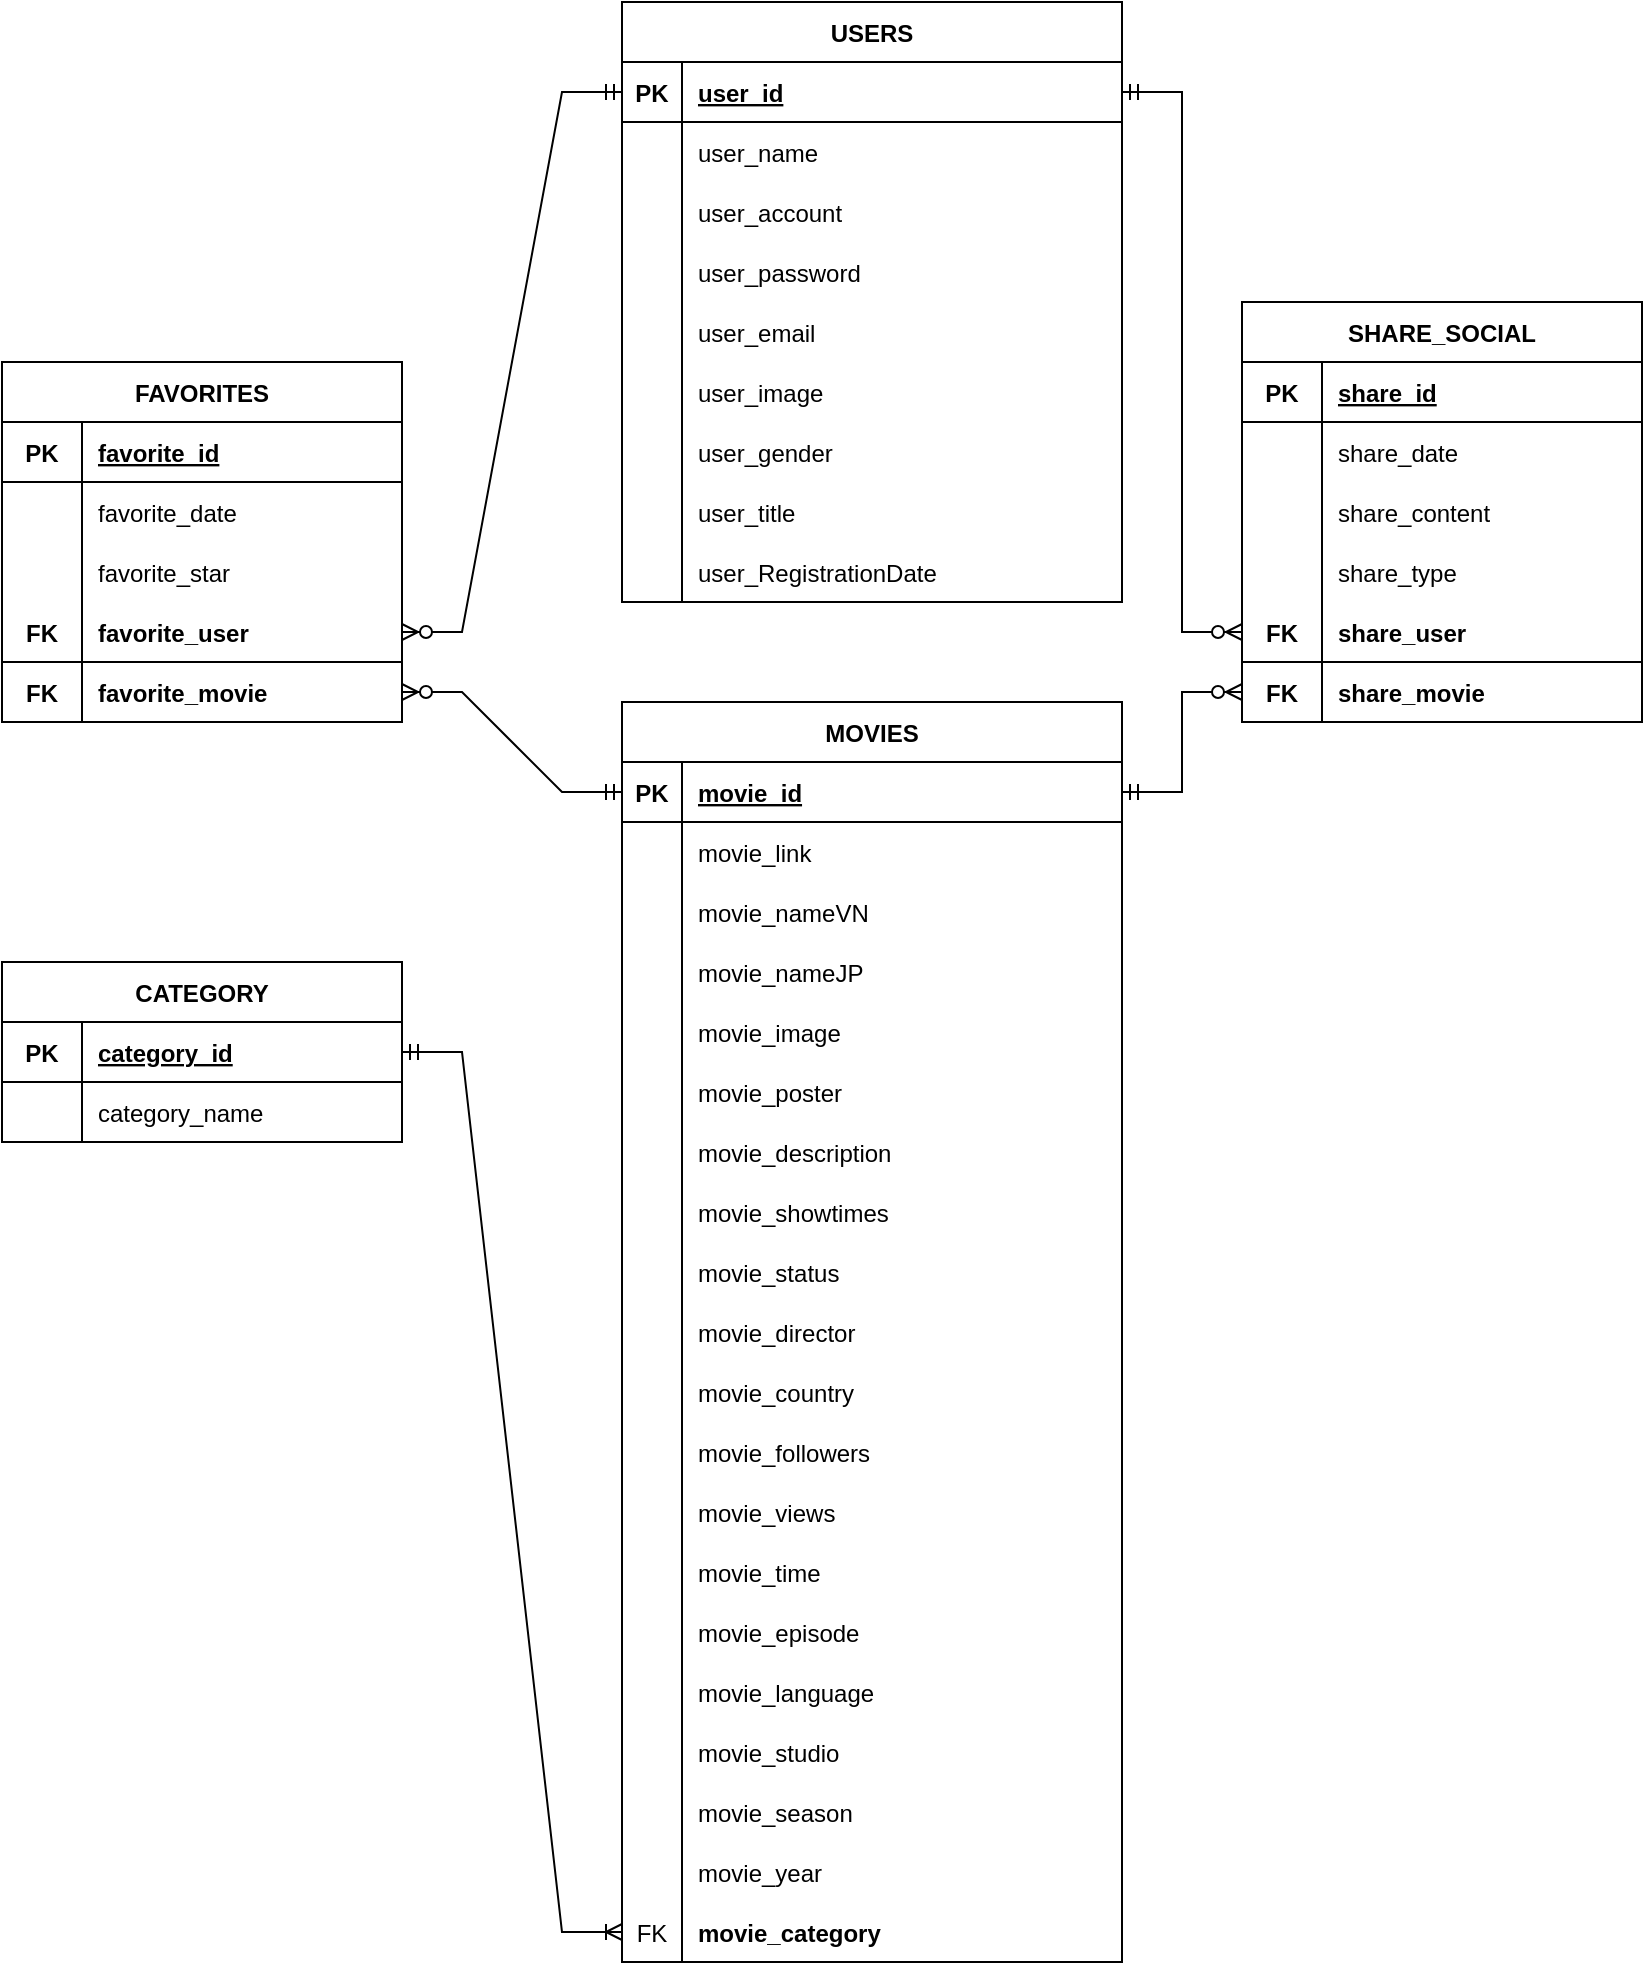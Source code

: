 <mxfile version="20.8.16" type="device"><diagram id="R2lEEEUBdFMjLlhIrx00" name="Page-1"><mxGraphModel dx="1120" dy="532" grid="1" gridSize="10" guides="1" tooltips="1" connect="1" arrows="1" fold="1" page="1" pageScale="1" pageWidth="850" pageHeight="1100" math="0" shadow="0" extFonts="Permanent Marker^https://fonts.googleapis.com/css?family=Permanent+Marker"><root><mxCell id="0"/><mxCell id="1" parent="0"/><mxCell id="C-vyLk0tnHw3VtMMgP7b-2" value="FAVORITES" style="shape=table;startSize=30;container=1;collapsible=1;childLayout=tableLayout;fixedRows=1;rowLines=0;fontStyle=1;align=center;resizeLast=1;" parent="1" vertex="1"><mxGeometry x="40" y="320" width="200" height="180" as="geometry"/></mxCell><mxCell id="C-vyLk0tnHw3VtMMgP7b-3" value="" style="shape=partialRectangle;collapsible=0;dropTarget=0;pointerEvents=0;fillColor=none;points=[[0,0.5],[1,0.5]];portConstraint=eastwest;top=0;left=0;right=0;bottom=1;" parent="C-vyLk0tnHw3VtMMgP7b-2" vertex="1"><mxGeometry y="30" width="200" height="30" as="geometry"/></mxCell><mxCell id="C-vyLk0tnHw3VtMMgP7b-4" value="PK" style="shape=partialRectangle;overflow=hidden;connectable=0;fillColor=none;top=0;left=0;bottom=0;right=0;fontStyle=1;" parent="C-vyLk0tnHw3VtMMgP7b-3" vertex="1"><mxGeometry width="40" height="30" as="geometry"><mxRectangle width="40" height="30" as="alternateBounds"/></mxGeometry></mxCell><mxCell id="C-vyLk0tnHw3VtMMgP7b-5" value="favorite_id" style="shape=partialRectangle;overflow=hidden;connectable=0;fillColor=none;top=0;left=0;bottom=0;right=0;align=left;spacingLeft=6;fontStyle=5;" parent="C-vyLk0tnHw3VtMMgP7b-3" vertex="1"><mxGeometry x="40" width="160" height="30" as="geometry"><mxRectangle width="160" height="30" as="alternateBounds"/></mxGeometry></mxCell><mxCell id="C-vyLk0tnHw3VtMMgP7b-6" value="" style="shape=partialRectangle;collapsible=0;dropTarget=0;pointerEvents=0;fillColor=none;points=[[0,0.5],[1,0.5]];portConstraint=eastwest;top=0;left=0;right=0;bottom=0;" parent="C-vyLk0tnHw3VtMMgP7b-2" vertex="1"><mxGeometry y="60" width="200" height="30" as="geometry"/></mxCell><mxCell id="C-vyLk0tnHw3VtMMgP7b-7" value="" style="shape=partialRectangle;overflow=hidden;connectable=0;fillColor=none;top=0;left=0;bottom=0;right=0;" parent="C-vyLk0tnHw3VtMMgP7b-6" vertex="1"><mxGeometry width="40" height="30" as="geometry"><mxRectangle width="40" height="30" as="alternateBounds"/></mxGeometry></mxCell><mxCell id="C-vyLk0tnHw3VtMMgP7b-8" value="favorite_date" style="shape=partialRectangle;overflow=hidden;connectable=0;fillColor=none;top=0;left=0;bottom=0;right=0;align=left;spacingLeft=6;" parent="C-vyLk0tnHw3VtMMgP7b-6" vertex="1"><mxGeometry x="40" width="160" height="30" as="geometry"><mxRectangle width="160" height="30" as="alternateBounds"/></mxGeometry></mxCell><mxCell id="HV10svN-fTUaHrHQY8PF-181" value="" style="shape=partialRectangle;collapsible=0;dropTarget=0;pointerEvents=0;fillColor=none;points=[[0,0.5],[1,0.5]];portConstraint=eastwest;top=0;left=0;right=0;bottom=0;" parent="C-vyLk0tnHw3VtMMgP7b-2" vertex="1"><mxGeometry y="90" width="200" height="30" as="geometry"/></mxCell><mxCell id="HV10svN-fTUaHrHQY8PF-182" value="" style="shape=partialRectangle;overflow=hidden;connectable=0;fillColor=none;top=0;left=0;bottom=0;right=0;" parent="HV10svN-fTUaHrHQY8PF-181" vertex="1"><mxGeometry width="40" height="30" as="geometry"><mxRectangle width="40" height="30" as="alternateBounds"/></mxGeometry></mxCell><mxCell id="HV10svN-fTUaHrHQY8PF-183" value="favorite_star" style="shape=partialRectangle;overflow=hidden;connectable=0;fillColor=none;top=0;left=0;bottom=0;right=0;align=left;spacingLeft=6;" parent="HV10svN-fTUaHrHQY8PF-181" vertex="1"><mxGeometry x="40" width="160" height="30" as="geometry"><mxRectangle width="160" height="30" as="alternateBounds"/></mxGeometry></mxCell><mxCell id="HV10svN-fTUaHrHQY8PF-190" value="" style="shape=partialRectangle;collapsible=0;dropTarget=0;pointerEvents=0;fillColor=none;points=[[0,0.5],[1,0.5]];portConstraint=eastwest;top=0;left=0;right=0;bottom=1;" parent="C-vyLk0tnHw3VtMMgP7b-2" vertex="1"><mxGeometry y="120" width="200" height="30" as="geometry"/></mxCell><mxCell id="HV10svN-fTUaHrHQY8PF-191" value="FK" style="shape=partialRectangle;overflow=hidden;connectable=0;fillColor=none;top=0;left=0;bottom=0;right=0;fontStyle=1;" parent="HV10svN-fTUaHrHQY8PF-190" vertex="1"><mxGeometry width="40" height="30" as="geometry"><mxRectangle width="40" height="30" as="alternateBounds"/></mxGeometry></mxCell><mxCell id="HV10svN-fTUaHrHQY8PF-192" value="favorite_user" style="shape=partialRectangle;overflow=hidden;connectable=0;fillColor=none;top=0;left=0;bottom=0;right=0;align=left;spacingLeft=6;fontStyle=1;" parent="HV10svN-fTUaHrHQY8PF-190" vertex="1"><mxGeometry x="40" width="160" height="30" as="geometry"><mxRectangle width="160" height="30" as="alternateBounds"/></mxGeometry></mxCell><mxCell id="HV10svN-fTUaHrHQY8PF-60" value="" style="shape=partialRectangle;collapsible=0;dropTarget=0;pointerEvents=0;fillColor=none;points=[[0,0.5],[1,0.5]];portConstraint=eastwest;top=0;left=0;right=0;bottom=1;" parent="C-vyLk0tnHw3VtMMgP7b-2" vertex="1"><mxGeometry y="150" width="200" height="30" as="geometry"/></mxCell><mxCell id="HV10svN-fTUaHrHQY8PF-61" value="FK" style="shape=partialRectangle;overflow=hidden;connectable=0;fillColor=none;top=0;left=0;bottom=0;right=0;fontStyle=1;" parent="HV10svN-fTUaHrHQY8PF-60" vertex="1"><mxGeometry width="40" height="30" as="geometry"><mxRectangle width="40" height="30" as="alternateBounds"/></mxGeometry></mxCell><mxCell id="HV10svN-fTUaHrHQY8PF-62" value="favorite_movie" style="shape=partialRectangle;overflow=hidden;connectable=0;fillColor=none;top=0;left=0;bottom=0;right=0;align=left;spacingLeft=6;fontStyle=1;" parent="HV10svN-fTUaHrHQY8PF-60" vertex="1"><mxGeometry x="40" width="160" height="30" as="geometry"><mxRectangle width="160" height="30" as="alternateBounds"/></mxGeometry></mxCell><mxCell id="C-vyLk0tnHw3VtMMgP7b-13" value="MOVIES" style="shape=table;startSize=30;container=1;collapsible=1;childLayout=tableLayout;fixedRows=1;rowLines=0;fontStyle=1;align=center;resizeLast=1;" parent="1" vertex="1"><mxGeometry x="350" y="490" width="250" height="630" as="geometry"/></mxCell><mxCell id="C-vyLk0tnHw3VtMMgP7b-14" value="" style="shape=partialRectangle;collapsible=0;dropTarget=0;pointerEvents=0;fillColor=none;points=[[0,0.5],[1,0.5]];portConstraint=eastwest;top=0;left=0;right=0;bottom=1;" parent="C-vyLk0tnHw3VtMMgP7b-13" vertex="1"><mxGeometry y="30" width="250" height="30" as="geometry"/></mxCell><mxCell id="C-vyLk0tnHw3VtMMgP7b-15" value="PK" style="shape=partialRectangle;overflow=hidden;connectable=0;fillColor=none;top=0;left=0;bottom=0;right=0;fontStyle=1;" parent="C-vyLk0tnHw3VtMMgP7b-14" vertex="1"><mxGeometry width="30" height="30" as="geometry"><mxRectangle width="30" height="30" as="alternateBounds"/></mxGeometry></mxCell><mxCell id="C-vyLk0tnHw3VtMMgP7b-16" value="movie_id" style="shape=partialRectangle;overflow=hidden;connectable=0;fillColor=none;top=0;left=0;bottom=0;right=0;align=left;spacingLeft=6;fontStyle=5;" parent="C-vyLk0tnHw3VtMMgP7b-14" vertex="1"><mxGeometry x="30" width="220" height="30" as="geometry"><mxRectangle width="220" height="30" as="alternateBounds"/></mxGeometry></mxCell><mxCell id="C-vyLk0tnHw3VtMMgP7b-17" value="" style="shape=partialRectangle;collapsible=0;dropTarget=0;pointerEvents=0;fillColor=none;points=[[0,0.5],[1,0.5]];portConstraint=eastwest;top=0;left=0;right=0;bottom=0;" parent="C-vyLk0tnHw3VtMMgP7b-13" vertex="1"><mxGeometry y="60" width="250" height="30" as="geometry"/></mxCell><mxCell id="C-vyLk0tnHw3VtMMgP7b-18" value="" style="shape=partialRectangle;overflow=hidden;connectable=0;fillColor=none;top=0;left=0;bottom=0;right=0;" parent="C-vyLk0tnHw3VtMMgP7b-17" vertex="1"><mxGeometry width="30" height="30" as="geometry"><mxRectangle width="30" height="30" as="alternateBounds"/></mxGeometry></mxCell><mxCell id="C-vyLk0tnHw3VtMMgP7b-19" value="movie_link" style="shape=partialRectangle;overflow=hidden;connectable=0;fillColor=none;top=0;left=0;bottom=0;right=0;align=left;spacingLeft=6;" parent="C-vyLk0tnHw3VtMMgP7b-17" vertex="1"><mxGeometry x="30" width="220" height="30" as="geometry"><mxRectangle width="220" height="30" as="alternateBounds"/></mxGeometry></mxCell><mxCell id="HV10svN-fTUaHrHQY8PF-210" value="" style="shape=partialRectangle;collapsible=0;dropTarget=0;pointerEvents=0;fillColor=none;points=[[0,0.5],[1,0.5]];portConstraint=eastwest;top=0;left=0;right=0;bottom=0;" parent="C-vyLk0tnHw3VtMMgP7b-13" vertex="1"><mxGeometry y="90" width="250" height="30" as="geometry"/></mxCell><mxCell id="HV10svN-fTUaHrHQY8PF-211" value="" style="shape=partialRectangle;overflow=hidden;connectable=0;fillColor=none;top=0;left=0;bottom=0;right=0;" parent="HV10svN-fTUaHrHQY8PF-210" vertex="1"><mxGeometry width="30" height="30" as="geometry"><mxRectangle width="30" height="30" as="alternateBounds"/></mxGeometry></mxCell><mxCell id="HV10svN-fTUaHrHQY8PF-212" value="movie_nameVN" style="shape=partialRectangle;overflow=hidden;connectable=0;fillColor=none;top=0;left=0;bottom=0;right=0;align=left;spacingLeft=6;" parent="HV10svN-fTUaHrHQY8PF-210" vertex="1"><mxGeometry x="30" width="220" height="30" as="geometry"><mxRectangle width="220" height="30" as="alternateBounds"/></mxGeometry></mxCell><mxCell id="HV10svN-fTUaHrHQY8PF-63" value="" style="shape=partialRectangle;collapsible=0;dropTarget=0;pointerEvents=0;fillColor=none;points=[[0,0.5],[1,0.5]];portConstraint=eastwest;top=0;left=0;right=0;bottom=0;" parent="C-vyLk0tnHw3VtMMgP7b-13" vertex="1"><mxGeometry y="120" width="250" height="30" as="geometry"/></mxCell><mxCell id="HV10svN-fTUaHrHQY8PF-64" value="" style="shape=partialRectangle;overflow=hidden;connectable=0;fillColor=none;top=0;left=0;bottom=0;right=0;" parent="HV10svN-fTUaHrHQY8PF-63" vertex="1"><mxGeometry width="30" height="30" as="geometry"><mxRectangle width="30" height="30" as="alternateBounds"/></mxGeometry></mxCell><mxCell id="HV10svN-fTUaHrHQY8PF-65" value="movie_nameJP" style="shape=partialRectangle;overflow=hidden;connectable=0;fillColor=none;top=0;left=0;bottom=0;right=0;align=left;spacingLeft=6;" parent="HV10svN-fTUaHrHQY8PF-63" vertex="1"><mxGeometry x="30" width="220" height="30" as="geometry"><mxRectangle width="220" height="30" as="alternateBounds"/></mxGeometry></mxCell><mxCell id="HV10svN-fTUaHrHQY8PF-66" value="" style="shape=partialRectangle;collapsible=0;dropTarget=0;pointerEvents=0;fillColor=none;points=[[0,0.5],[1,0.5]];portConstraint=eastwest;top=0;left=0;right=0;bottom=0;" parent="C-vyLk0tnHw3VtMMgP7b-13" vertex="1"><mxGeometry y="150" width="250" height="30" as="geometry"/></mxCell><mxCell id="HV10svN-fTUaHrHQY8PF-67" value="" style="shape=partialRectangle;overflow=hidden;connectable=0;fillColor=none;top=0;left=0;bottom=0;right=0;" parent="HV10svN-fTUaHrHQY8PF-66" vertex="1"><mxGeometry width="30" height="30" as="geometry"><mxRectangle width="30" height="30" as="alternateBounds"/></mxGeometry></mxCell><mxCell id="HV10svN-fTUaHrHQY8PF-68" value="movie_image" style="shape=partialRectangle;overflow=hidden;connectable=0;fillColor=none;top=0;left=0;bottom=0;right=0;align=left;spacingLeft=6;" parent="HV10svN-fTUaHrHQY8PF-66" vertex="1"><mxGeometry x="30" width="220" height="30" as="geometry"><mxRectangle width="220" height="30" as="alternateBounds"/></mxGeometry></mxCell><mxCell id="HV10svN-fTUaHrHQY8PF-69" value="" style="shape=partialRectangle;collapsible=0;dropTarget=0;pointerEvents=0;fillColor=none;points=[[0,0.5],[1,0.5]];portConstraint=eastwest;top=0;left=0;right=0;bottom=0;" parent="C-vyLk0tnHw3VtMMgP7b-13" vertex="1"><mxGeometry y="180" width="250" height="30" as="geometry"/></mxCell><mxCell id="HV10svN-fTUaHrHQY8PF-70" value="" style="shape=partialRectangle;overflow=hidden;connectable=0;fillColor=none;top=0;left=0;bottom=0;right=0;" parent="HV10svN-fTUaHrHQY8PF-69" vertex="1"><mxGeometry width="30" height="30" as="geometry"><mxRectangle width="30" height="30" as="alternateBounds"/></mxGeometry></mxCell><mxCell id="HV10svN-fTUaHrHQY8PF-71" value="movie_poster" style="shape=partialRectangle;overflow=hidden;connectable=0;fillColor=none;top=0;left=0;bottom=0;right=0;align=left;spacingLeft=6;" parent="HV10svN-fTUaHrHQY8PF-69" vertex="1"><mxGeometry x="30" width="220" height="30" as="geometry"><mxRectangle width="220" height="30" as="alternateBounds"/></mxGeometry></mxCell><mxCell id="HV10svN-fTUaHrHQY8PF-72" value="" style="shape=partialRectangle;collapsible=0;dropTarget=0;pointerEvents=0;fillColor=none;points=[[0,0.5],[1,0.5]];portConstraint=eastwest;top=0;left=0;right=0;bottom=0;" parent="C-vyLk0tnHw3VtMMgP7b-13" vertex="1"><mxGeometry y="210" width="250" height="30" as="geometry"/></mxCell><mxCell id="HV10svN-fTUaHrHQY8PF-73" value="" style="shape=partialRectangle;overflow=hidden;connectable=0;fillColor=none;top=0;left=0;bottom=0;right=0;" parent="HV10svN-fTUaHrHQY8PF-72" vertex="1"><mxGeometry width="30" height="30" as="geometry"><mxRectangle width="30" height="30" as="alternateBounds"/></mxGeometry></mxCell><mxCell id="HV10svN-fTUaHrHQY8PF-74" value="movie_description" style="shape=partialRectangle;overflow=hidden;connectable=0;fillColor=none;top=0;left=0;bottom=0;right=0;align=left;spacingLeft=6;" parent="HV10svN-fTUaHrHQY8PF-72" vertex="1"><mxGeometry x="30" width="220" height="30" as="geometry"><mxRectangle width="220" height="30" as="alternateBounds"/></mxGeometry></mxCell><mxCell id="HV10svN-fTUaHrHQY8PF-75" value="" style="shape=partialRectangle;collapsible=0;dropTarget=0;pointerEvents=0;fillColor=none;points=[[0,0.5],[1,0.5]];portConstraint=eastwest;top=0;left=0;right=0;bottom=0;" parent="C-vyLk0tnHw3VtMMgP7b-13" vertex="1"><mxGeometry y="240" width="250" height="30" as="geometry"/></mxCell><mxCell id="HV10svN-fTUaHrHQY8PF-76" value="" style="shape=partialRectangle;overflow=hidden;connectable=0;fillColor=none;top=0;left=0;bottom=0;right=0;" parent="HV10svN-fTUaHrHQY8PF-75" vertex="1"><mxGeometry width="30" height="30" as="geometry"><mxRectangle width="30" height="30" as="alternateBounds"/></mxGeometry></mxCell><mxCell id="HV10svN-fTUaHrHQY8PF-77" value="movie_showtimes" style="shape=partialRectangle;overflow=hidden;connectable=0;fillColor=none;top=0;left=0;bottom=0;right=0;align=left;spacingLeft=6;" parent="HV10svN-fTUaHrHQY8PF-75" vertex="1"><mxGeometry x="30" width="220" height="30" as="geometry"><mxRectangle width="220" height="30" as="alternateBounds"/></mxGeometry></mxCell><mxCell id="HV10svN-fTUaHrHQY8PF-78" value="" style="shape=partialRectangle;collapsible=0;dropTarget=0;pointerEvents=0;fillColor=none;points=[[0,0.5],[1,0.5]];portConstraint=eastwest;top=0;left=0;right=0;bottom=0;" parent="C-vyLk0tnHw3VtMMgP7b-13" vertex="1"><mxGeometry y="270" width="250" height="30" as="geometry"/></mxCell><mxCell id="HV10svN-fTUaHrHQY8PF-79" value="" style="shape=partialRectangle;overflow=hidden;connectable=0;fillColor=none;top=0;left=0;bottom=0;right=0;" parent="HV10svN-fTUaHrHQY8PF-78" vertex="1"><mxGeometry width="30" height="30" as="geometry"><mxRectangle width="30" height="30" as="alternateBounds"/></mxGeometry></mxCell><mxCell id="HV10svN-fTUaHrHQY8PF-80" value="movie_status" style="shape=partialRectangle;overflow=hidden;connectable=0;fillColor=none;top=0;left=0;bottom=0;right=0;align=left;spacingLeft=6;" parent="HV10svN-fTUaHrHQY8PF-78" vertex="1"><mxGeometry x="30" width="220" height="30" as="geometry"><mxRectangle width="220" height="30" as="alternateBounds"/></mxGeometry></mxCell><mxCell id="HV10svN-fTUaHrHQY8PF-93" value="" style="shape=partialRectangle;collapsible=0;dropTarget=0;pointerEvents=0;fillColor=none;points=[[0,0.5],[1,0.5]];portConstraint=eastwest;top=0;left=0;right=0;bottom=0;" parent="C-vyLk0tnHw3VtMMgP7b-13" vertex="1"><mxGeometry y="300" width="250" height="30" as="geometry"/></mxCell><mxCell id="HV10svN-fTUaHrHQY8PF-94" value="" style="shape=partialRectangle;overflow=hidden;connectable=0;fillColor=none;top=0;left=0;bottom=0;right=0;" parent="HV10svN-fTUaHrHQY8PF-93" vertex="1"><mxGeometry width="30" height="30" as="geometry"><mxRectangle width="30" height="30" as="alternateBounds"/></mxGeometry></mxCell><mxCell id="HV10svN-fTUaHrHQY8PF-95" value="movie_director" style="shape=partialRectangle;overflow=hidden;connectable=0;fillColor=none;top=0;left=0;bottom=0;right=0;align=left;spacingLeft=6;" parent="HV10svN-fTUaHrHQY8PF-93" vertex="1"><mxGeometry x="30" width="220" height="30" as="geometry"><mxRectangle width="220" height="30" as="alternateBounds"/></mxGeometry></mxCell><mxCell id="HV10svN-fTUaHrHQY8PF-96" value="" style="shape=partialRectangle;collapsible=0;dropTarget=0;pointerEvents=0;fillColor=none;points=[[0,0.5],[1,0.5]];portConstraint=eastwest;top=0;left=0;right=0;bottom=0;" parent="C-vyLk0tnHw3VtMMgP7b-13" vertex="1"><mxGeometry y="330" width="250" height="30" as="geometry"/></mxCell><mxCell id="HV10svN-fTUaHrHQY8PF-97" value="" style="shape=partialRectangle;overflow=hidden;connectable=0;fillColor=none;top=0;left=0;bottom=0;right=0;" parent="HV10svN-fTUaHrHQY8PF-96" vertex="1"><mxGeometry width="30" height="30" as="geometry"><mxRectangle width="30" height="30" as="alternateBounds"/></mxGeometry></mxCell><mxCell id="HV10svN-fTUaHrHQY8PF-98" value="movie_country" style="shape=partialRectangle;overflow=hidden;connectable=0;fillColor=none;top=0;left=0;bottom=0;right=0;align=left;spacingLeft=6;" parent="HV10svN-fTUaHrHQY8PF-96" vertex="1"><mxGeometry x="30" width="220" height="30" as="geometry"><mxRectangle width="220" height="30" as="alternateBounds"/></mxGeometry></mxCell><mxCell id="HV10svN-fTUaHrHQY8PF-99" value="" style="shape=partialRectangle;collapsible=0;dropTarget=0;pointerEvents=0;fillColor=none;points=[[0,0.5],[1,0.5]];portConstraint=eastwest;top=0;left=0;right=0;bottom=0;" parent="C-vyLk0tnHw3VtMMgP7b-13" vertex="1"><mxGeometry y="360" width="250" height="30" as="geometry"/></mxCell><mxCell id="HV10svN-fTUaHrHQY8PF-100" value="" style="shape=partialRectangle;overflow=hidden;connectable=0;fillColor=none;top=0;left=0;bottom=0;right=0;" parent="HV10svN-fTUaHrHQY8PF-99" vertex="1"><mxGeometry width="30" height="30" as="geometry"><mxRectangle width="30" height="30" as="alternateBounds"/></mxGeometry></mxCell><mxCell id="HV10svN-fTUaHrHQY8PF-101" value="movie_followers" style="shape=partialRectangle;overflow=hidden;connectable=0;fillColor=none;top=0;left=0;bottom=0;right=0;align=left;spacingLeft=6;" parent="HV10svN-fTUaHrHQY8PF-99" vertex="1"><mxGeometry x="30" width="220" height="30" as="geometry"><mxRectangle width="220" height="30" as="alternateBounds"/></mxGeometry></mxCell><mxCell id="HV10svN-fTUaHrHQY8PF-102" value="" style="shape=partialRectangle;collapsible=0;dropTarget=0;pointerEvents=0;fillColor=none;points=[[0,0.5],[1,0.5]];portConstraint=eastwest;top=0;left=0;right=0;bottom=0;" parent="C-vyLk0tnHw3VtMMgP7b-13" vertex="1"><mxGeometry y="390" width="250" height="30" as="geometry"/></mxCell><mxCell id="HV10svN-fTUaHrHQY8PF-103" value="" style="shape=partialRectangle;overflow=hidden;connectable=0;fillColor=none;top=0;left=0;bottom=0;right=0;" parent="HV10svN-fTUaHrHQY8PF-102" vertex="1"><mxGeometry width="30" height="30" as="geometry"><mxRectangle width="30" height="30" as="alternateBounds"/></mxGeometry></mxCell><mxCell id="HV10svN-fTUaHrHQY8PF-104" value="movie_views" style="shape=partialRectangle;overflow=hidden;connectable=0;fillColor=none;top=0;left=0;bottom=0;right=0;align=left;spacingLeft=6;" parent="HV10svN-fTUaHrHQY8PF-102" vertex="1"><mxGeometry x="30" width="220" height="30" as="geometry"><mxRectangle width="220" height="30" as="alternateBounds"/></mxGeometry></mxCell><mxCell id="HV10svN-fTUaHrHQY8PF-105" value="" style="shape=partialRectangle;collapsible=0;dropTarget=0;pointerEvents=0;fillColor=none;points=[[0,0.5],[1,0.5]];portConstraint=eastwest;top=0;left=0;right=0;bottom=0;" parent="C-vyLk0tnHw3VtMMgP7b-13" vertex="1"><mxGeometry y="420" width="250" height="30" as="geometry"/></mxCell><mxCell id="HV10svN-fTUaHrHQY8PF-106" value="" style="shape=partialRectangle;overflow=hidden;connectable=0;fillColor=none;top=0;left=0;bottom=0;right=0;" parent="HV10svN-fTUaHrHQY8PF-105" vertex="1"><mxGeometry width="30" height="30" as="geometry"><mxRectangle width="30" height="30" as="alternateBounds"/></mxGeometry></mxCell><mxCell id="HV10svN-fTUaHrHQY8PF-107" value="movie_time" style="shape=partialRectangle;overflow=hidden;connectable=0;fillColor=none;top=0;left=0;bottom=0;right=0;align=left;spacingLeft=6;" parent="HV10svN-fTUaHrHQY8PF-105" vertex="1"><mxGeometry x="30" width="220" height="30" as="geometry"><mxRectangle width="220" height="30" as="alternateBounds"/></mxGeometry></mxCell><mxCell id="HV10svN-fTUaHrHQY8PF-108" value="" style="shape=partialRectangle;collapsible=0;dropTarget=0;pointerEvents=0;fillColor=none;points=[[0,0.5],[1,0.5]];portConstraint=eastwest;top=0;left=0;right=0;bottom=0;" parent="C-vyLk0tnHw3VtMMgP7b-13" vertex="1"><mxGeometry y="450" width="250" height="30" as="geometry"/></mxCell><mxCell id="HV10svN-fTUaHrHQY8PF-109" value="" style="shape=partialRectangle;overflow=hidden;connectable=0;fillColor=none;top=0;left=0;bottom=0;right=0;" parent="HV10svN-fTUaHrHQY8PF-108" vertex="1"><mxGeometry width="30" height="30" as="geometry"><mxRectangle width="30" height="30" as="alternateBounds"/></mxGeometry></mxCell><mxCell id="HV10svN-fTUaHrHQY8PF-110" value="movie_episode" style="shape=partialRectangle;overflow=hidden;connectable=0;fillColor=none;top=0;left=0;bottom=0;right=0;align=left;spacingLeft=6;" parent="HV10svN-fTUaHrHQY8PF-108" vertex="1"><mxGeometry x="30" width="220" height="30" as="geometry"><mxRectangle width="220" height="30" as="alternateBounds"/></mxGeometry></mxCell><mxCell id="HV10svN-fTUaHrHQY8PF-111" value="" style="shape=partialRectangle;collapsible=0;dropTarget=0;pointerEvents=0;fillColor=none;points=[[0,0.5],[1,0.5]];portConstraint=eastwest;top=0;left=0;right=0;bottom=0;" parent="C-vyLk0tnHw3VtMMgP7b-13" vertex="1"><mxGeometry y="480" width="250" height="30" as="geometry"/></mxCell><mxCell id="HV10svN-fTUaHrHQY8PF-112" value="" style="shape=partialRectangle;overflow=hidden;connectable=0;fillColor=none;top=0;left=0;bottom=0;right=0;" parent="HV10svN-fTUaHrHQY8PF-111" vertex="1"><mxGeometry width="30" height="30" as="geometry"><mxRectangle width="30" height="30" as="alternateBounds"/></mxGeometry></mxCell><mxCell id="HV10svN-fTUaHrHQY8PF-113" value="movie_language" style="shape=partialRectangle;overflow=hidden;connectable=0;fillColor=none;top=0;left=0;bottom=0;right=0;align=left;spacingLeft=6;" parent="HV10svN-fTUaHrHQY8PF-111" vertex="1"><mxGeometry x="30" width="220" height="30" as="geometry"><mxRectangle width="220" height="30" as="alternateBounds"/></mxGeometry></mxCell><mxCell id="HV10svN-fTUaHrHQY8PF-114" value="" style="shape=partialRectangle;collapsible=0;dropTarget=0;pointerEvents=0;fillColor=none;points=[[0,0.5],[1,0.5]];portConstraint=eastwest;top=0;left=0;right=0;bottom=0;" parent="C-vyLk0tnHw3VtMMgP7b-13" vertex="1"><mxGeometry y="510" width="250" height="30" as="geometry"/></mxCell><mxCell id="HV10svN-fTUaHrHQY8PF-115" value="" style="shape=partialRectangle;overflow=hidden;connectable=0;fillColor=none;top=0;left=0;bottom=0;right=0;" parent="HV10svN-fTUaHrHQY8PF-114" vertex="1"><mxGeometry width="30" height="30" as="geometry"><mxRectangle width="30" height="30" as="alternateBounds"/></mxGeometry></mxCell><mxCell id="HV10svN-fTUaHrHQY8PF-116" value="movie_studio" style="shape=partialRectangle;overflow=hidden;connectable=0;fillColor=none;top=0;left=0;bottom=0;right=0;align=left;spacingLeft=6;" parent="HV10svN-fTUaHrHQY8PF-114" vertex="1"><mxGeometry x="30" width="220" height="30" as="geometry"><mxRectangle width="220" height="30" as="alternateBounds"/></mxGeometry></mxCell><mxCell id="HV10svN-fTUaHrHQY8PF-117" value="" style="shape=partialRectangle;collapsible=0;dropTarget=0;pointerEvents=0;fillColor=none;points=[[0,0.5],[1,0.5]];portConstraint=eastwest;top=0;left=0;right=0;bottom=0;" parent="C-vyLk0tnHw3VtMMgP7b-13" vertex="1"><mxGeometry y="540" width="250" height="30" as="geometry"/></mxCell><mxCell id="HV10svN-fTUaHrHQY8PF-118" value="" style="shape=partialRectangle;overflow=hidden;connectable=0;fillColor=none;top=0;left=0;bottom=0;right=0;" parent="HV10svN-fTUaHrHQY8PF-117" vertex="1"><mxGeometry width="30" height="30" as="geometry"><mxRectangle width="30" height="30" as="alternateBounds"/></mxGeometry></mxCell><mxCell id="HV10svN-fTUaHrHQY8PF-119" value="movie_season" style="shape=partialRectangle;overflow=hidden;connectable=0;fillColor=none;top=0;left=0;bottom=0;right=0;align=left;spacingLeft=6;" parent="HV10svN-fTUaHrHQY8PF-117" vertex="1"><mxGeometry x="30" width="220" height="30" as="geometry"><mxRectangle width="220" height="30" as="alternateBounds"/></mxGeometry></mxCell><mxCell id="HV10svN-fTUaHrHQY8PF-120" value="" style="shape=partialRectangle;collapsible=0;dropTarget=0;pointerEvents=0;fillColor=none;points=[[0,0.5],[1,0.5]];portConstraint=eastwest;top=0;left=0;right=0;bottom=0;" parent="C-vyLk0tnHw3VtMMgP7b-13" vertex="1"><mxGeometry y="570" width="250" height="30" as="geometry"/></mxCell><mxCell id="HV10svN-fTUaHrHQY8PF-121" value="" style="shape=partialRectangle;overflow=hidden;connectable=0;fillColor=none;top=0;left=0;bottom=0;right=0;" parent="HV10svN-fTUaHrHQY8PF-120" vertex="1"><mxGeometry width="30" height="30" as="geometry"><mxRectangle width="30" height="30" as="alternateBounds"/></mxGeometry></mxCell><mxCell id="HV10svN-fTUaHrHQY8PF-122" value="movie_year" style="shape=partialRectangle;overflow=hidden;connectable=0;fillColor=none;top=0;left=0;bottom=0;right=0;align=left;spacingLeft=6;" parent="HV10svN-fTUaHrHQY8PF-120" vertex="1"><mxGeometry x="30" width="220" height="30" as="geometry"><mxRectangle width="220" height="30" as="alternateBounds"/></mxGeometry></mxCell><mxCell id="HV10svN-fTUaHrHQY8PF-81" value="" style="shape=partialRectangle;collapsible=0;dropTarget=0;pointerEvents=0;fillColor=none;points=[[0,0.5],[1,0.5]];portConstraint=eastwest;top=0;left=0;right=0;bottom=0;" parent="C-vyLk0tnHw3VtMMgP7b-13" vertex="1"><mxGeometry y="600" width="250" height="30" as="geometry"/></mxCell><mxCell id="HV10svN-fTUaHrHQY8PF-82" value="FK" style="shape=partialRectangle;overflow=hidden;connectable=0;fillColor=none;top=0;left=0;bottom=0;right=0;" parent="HV10svN-fTUaHrHQY8PF-81" vertex="1"><mxGeometry width="30" height="30" as="geometry"><mxRectangle width="30" height="30" as="alternateBounds"/></mxGeometry></mxCell><mxCell id="HV10svN-fTUaHrHQY8PF-83" value="movie_category" style="shape=partialRectangle;overflow=hidden;connectable=0;fillColor=none;top=0;left=0;bottom=0;right=0;align=left;spacingLeft=6;fontStyle=1" parent="HV10svN-fTUaHrHQY8PF-81" vertex="1"><mxGeometry x="30" width="220" height="30" as="geometry"><mxRectangle width="220" height="30" as="alternateBounds"/></mxGeometry></mxCell><mxCell id="C-vyLk0tnHw3VtMMgP7b-23" value="USERS" style="shape=table;startSize=30;container=1;collapsible=1;childLayout=tableLayout;fixedRows=1;rowLines=0;fontStyle=1;align=center;resizeLast=1;" parent="1" vertex="1"><mxGeometry x="350" y="140" width="250" height="300" as="geometry"/></mxCell><mxCell id="C-vyLk0tnHw3VtMMgP7b-24" value="" style="shape=partialRectangle;collapsible=0;dropTarget=0;pointerEvents=0;fillColor=none;points=[[0,0.5],[1,0.5]];portConstraint=eastwest;top=0;left=0;right=0;bottom=1;" parent="C-vyLk0tnHw3VtMMgP7b-23" vertex="1"><mxGeometry y="30" width="250" height="30" as="geometry"/></mxCell><mxCell id="C-vyLk0tnHw3VtMMgP7b-25" value="PK" style="shape=partialRectangle;overflow=hidden;connectable=0;fillColor=none;top=0;left=0;bottom=0;right=0;fontStyle=1;" parent="C-vyLk0tnHw3VtMMgP7b-24" vertex="1"><mxGeometry width="30" height="30" as="geometry"><mxRectangle width="30" height="30" as="alternateBounds"/></mxGeometry></mxCell><mxCell id="C-vyLk0tnHw3VtMMgP7b-26" value="user_id" style="shape=partialRectangle;overflow=hidden;connectable=0;fillColor=none;top=0;left=0;bottom=0;right=0;align=left;spacingLeft=6;fontStyle=5;" parent="C-vyLk0tnHw3VtMMgP7b-24" vertex="1"><mxGeometry x="30" width="220" height="30" as="geometry"><mxRectangle width="220" height="30" as="alternateBounds"/></mxGeometry></mxCell><mxCell id="C-vyLk0tnHw3VtMMgP7b-27" value="" style="shape=partialRectangle;collapsible=0;dropTarget=0;pointerEvents=0;fillColor=none;points=[[0,0.5],[1,0.5]];portConstraint=eastwest;top=0;left=0;right=0;bottom=0;" parent="C-vyLk0tnHw3VtMMgP7b-23" vertex="1"><mxGeometry y="60" width="250" height="30" as="geometry"/></mxCell><mxCell id="C-vyLk0tnHw3VtMMgP7b-28" value="" style="shape=partialRectangle;overflow=hidden;connectable=0;fillColor=none;top=0;left=0;bottom=0;right=0;" parent="C-vyLk0tnHw3VtMMgP7b-27" vertex="1"><mxGeometry width="30" height="30" as="geometry"><mxRectangle width="30" height="30" as="alternateBounds"/></mxGeometry></mxCell><mxCell id="C-vyLk0tnHw3VtMMgP7b-29" value="user_name" style="shape=partialRectangle;overflow=hidden;connectable=0;fillColor=none;top=0;left=0;bottom=0;right=0;align=left;spacingLeft=6;" parent="C-vyLk0tnHw3VtMMgP7b-27" vertex="1"><mxGeometry x="30" width="220" height="30" as="geometry"><mxRectangle width="220" height="30" as="alternateBounds"/></mxGeometry></mxCell><mxCell id="HV10svN-fTUaHrHQY8PF-48" value="" style="shape=partialRectangle;collapsible=0;dropTarget=0;pointerEvents=0;fillColor=none;points=[[0,0.5],[1,0.5]];portConstraint=eastwest;top=0;left=0;right=0;bottom=0;" parent="C-vyLk0tnHw3VtMMgP7b-23" vertex="1"><mxGeometry y="90" width="250" height="30" as="geometry"/></mxCell><mxCell id="HV10svN-fTUaHrHQY8PF-49" value="" style="shape=partialRectangle;overflow=hidden;connectable=0;fillColor=none;top=0;left=0;bottom=0;right=0;" parent="HV10svN-fTUaHrHQY8PF-48" vertex="1"><mxGeometry width="30" height="30" as="geometry"><mxRectangle width="30" height="30" as="alternateBounds"/></mxGeometry></mxCell><mxCell id="HV10svN-fTUaHrHQY8PF-50" value="user_account" style="shape=partialRectangle;overflow=hidden;connectable=0;fillColor=none;top=0;left=0;bottom=0;right=0;align=left;spacingLeft=6;" parent="HV10svN-fTUaHrHQY8PF-48" vertex="1"><mxGeometry x="30" width="220" height="30" as="geometry"><mxRectangle width="220" height="30" as="alternateBounds"/></mxGeometry></mxCell><mxCell id="HV10svN-fTUaHrHQY8PF-51" value="" style="shape=partialRectangle;collapsible=0;dropTarget=0;pointerEvents=0;fillColor=none;points=[[0,0.5],[1,0.5]];portConstraint=eastwest;top=0;left=0;right=0;bottom=0;" parent="C-vyLk0tnHw3VtMMgP7b-23" vertex="1"><mxGeometry y="120" width="250" height="30" as="geometry"/></mxCell><mxCell id="HV10svN-fTUaHrHQY8PF-52" value="" style="shape=partialRectangle;overflow=hidden;connectable=0;fillColor=none;top=0;left=0;bottom=0;right=0;" parent="HV10svN-fTUaHrHQY8PF-51" vertex="1"><mxGeometry width="30" height="30" as="geometry"><mxRectangle width="30" height="30" as="alternateBounds"/></mxGeometry></mxCell><mxCell id="HV10svN-fTUaHrHQY8PF-53" value="user_password" style="shape=partialRectangle;overflow=hidden;connectable=0;fillColor=none;top=0;left=0;bottom=0;right=0;align=left;spacingLeft=6;" parent="HV10svN-fTUaHrHQY8PF-51" vertex="1"><mxGeometry x="30" width="220" height="30" as="geometry"><mxRectangle width="220" height="30" as="alternateBounds"/></mxGeometry></mxCell><mxCell id="HV10svN-fTUaHrHQY8PF-54" value="" style="shape=partialRectangle;collapsible=0;dropTarget=0;pointerEvents=0;fillColor=none;points=[[0,0.5],[1,0.5]];portConstraint=eastwest;top=0;left=0;right=0;bottom=0;" parent="C-vyLk0tnHw3VtMMgP7b-23" vertex="1"><mxGeometry y="150" width="250" height="30" as="geometry"/></mxCell><mxCell id="HV10svN-fTUaHrHQY8PF-55" value="" style="shape=partialRectangle;overflow=hidden;connectable=0;fillColor=none;top=0;left=0;bottom=0;right=0;" parent="HV10svN-fTUaHrHQY8PF-54" vertex="1"><mxGeometry width="30" height="30" as="geometry"><mxRectangle width="30" height="30" as="alternateBounds"/></mxGeometry></mxCell><mxCell id="HV10svN-fTUaHrHQY8PF-56" value="user_email" style="shape=partialRectangle;overflow=hidden;connectable=0;fillColor=none;top=0;left=0;bottom=0;right=0;align=left;spacingLeft=6;" parent="HV10svN-fTUaHrHQY8PF-54" vertex="1"><mxGeometry x="30" width="220" height="30" as="geometry"><mxRectangle width="220" height="30" as="alternateBounds"/></mxGeometry></mxCell><mxCell id="HV10svN-fTUaHrHQY8PF-57" value="" style="shape=partialRectangle;collapsible=0;dropTarget=0;pointerEvents=0;fillColor=none;points=[[0,0.5],[1,0.5]];portConstraint=eastwest;top=0;left=0;right=0;bottom=0;" parent="C-vyLk0tnHw3VtMMgP7b-23" vertex="1"><mxGeometry y="180" width="250" height="30" as="geometry"/></mxCell><mxCell id="HV10svN-fTUaHrHQY8PF-58" value="" style="shape=partialRectangle;overflow=hidden;connectable=0;fillColor=none;top=0;left=0;bottom=0;right=0;" parent="HV10svN-fTUaHrHQY8PF-57" vertex="1"><mxGeometry width="30" height="30" as="geometry"><mxRectangle width="30" height="30" as="alternateBounds"/></mxGeometry></mxCell><mxCell id="HV10svN-fTUaHrHQY8PF-59" value="user_image" style="shape=partialRectangle;overflow=hidden;connectable=0;fillColor=none;top=0;left=0;bottom=0;right=0;align=left;spacingLeft=6;" parent="HV10svN-fTUaHrHQY8PF-57" vertex="1"><mxGeometry x="30" width="220" height="30" as="geometry"><mxRectangle width="220" height="30" as="alternateBounds"/></mxGeometry></mxCell><mxCell id="HV10svN-fTUaHrHQY8PF-126" value="" style="shape=partialRectangle;collapsible=0;dropTarget=0;pointerEvents=0;fillColor=none;points=[[0,0.5],[1,0.5]];portConstraint=eastwest;top=0;left=0;right=0;bottom=0;" parent="C-vyLk0tnHw3VtMMgP7b-23" vertex="1"><mxGeometry y="210" width="250" height="30" as="geometry"/></mxCell><mxCell id="HV10svN-fTUaHrHQY8PF-127" value="" style="shape=partialRectangle;overflow=hidden;connectable=0;fillColor=none;top=0;left=0;bottom=0;right=0;" parent="HV10svN-fTUaHrHQY8PF-126" vertex="1"><mxGeometry width="30" height="30" as="geometry"><mxRectangle width="30" height="30" as="alternateBounds"/></mxGeometry></mxCell><mxCell id="HV10svN-fTUaHrHQY8PF-128" value="user_gender" style="shape=partialRectangle;overflow=hidden;connectable=0;fillColor=none;top=0;left=0;bottom=0;right=0;align=left;spacingLeft=6;" parent="HV10svN-fTUaHrHQY8PF-126" vertex="1"><mxGeometry x="30" width="220" height="30" as="geometry"><mxRectangle width="220" height="30" as="alternateBounds"/></mxGeometry></mxCell><mxCell id="HV10svN-fTUaHrHQY8PF-129" value="" style="shape=partialRectangle;collapsible=0;dropTarget=0;pointerEvents=0;fillColor=none;points=[[0,0.5],[1,0.5]];portConstraint=eastwest;top=0;left=0;right=0;bottom=0;" parent="C-vyLk0tnHw3VtMMgP7b-23" vertex="1"><mxGeometry y="240" width="250" height="30" as="geometry"/></mxCell><mxCell id="HV10svN-fTUaHrHQY8PF-130" value="" style="shape=partialRectangle;overflow=hidden;connectable=0;fillColor=none;top=0;left=0;bottom=0;right=0;" parent="HV10svN-fTUaHrHQY8PF-129" vertex="1"><mxGeometry width="30" height="30" as="geometry"><mxRectangle width="30" height="30" as="alternateBounds"/></mxGeometry></mxCell><mxCell id="HV10svN-fTUaHrHQY8PF-131" value="user_title" style="shape=partialRectangle;overflow=hidden;connectable=0;fillColor=none;top=0;left=0;bottom=0;right=0;align=left;spacingLeft=6;" parent="HV10svN-fTUaHrHQY8PF-129" vertex="1"><mxGeometry x="30" width="220" height="30" as="geometry"><mxRectangle width="220" height="30" as="alternateBounds"/></mxGeometry></mxCell><mxCell id="HV10svN-fTUaHrHQY8PF-123" value="" style="shape=partialRectangle;collapsible=0;dropTarget=0;pointerEvents=0;fillColor=none;points=[[0,0.5],[1,0.5]];portConstraint=eastwest;top=0;left=0;right=0;bottom=0;" parent="C-vyLk0tnHw3VtMMgP7b-23" vertex="1"><mxGeometry y="270" width="250" height="30" as="geometry"/></mxCell><mxCell id="HV10svN-fTUaHrHQY8PF-124" value="" style="shape=partialRectangle;overflow=hidden;connectable=0;fillColor=none;top=0;left=0;bottom=0;right=0;" parent="HV10svN-fTUaHrHQY8PF-123" vertex="1"><mxGeometry width="30" height="30" as="geometry"><mxRectangle width="30" height="30" as="alternateBounds"/></mxGeometry></mxCell><mxCell id="HV10svN-fTUaHrHQY8PF-125" value="user_RegistrationDate" style="shape=partialRectangle;overflow=hidden;connectable=0;fillColor=none;top=0;left=0;bottom=0;right=0;align=left;spacingLeft=6;" parent="HV10svN-fTUaHrHQY8PF-123" vertex="1"><mxGeometry x="30" width="220" height="30" as="geometry"><mxRectangle width="220" height="30" as="alternateBounds"/></mxGeometry></mxCell><mxCell id="HV10svN-fTUaHrHQY8PF-138" value="SHARE_SOCIAL" style="shape=table;startSize=30;container=1;collapsible=1;childLayout=tableLayout;fixedRows=1;rowLines=0;fontStyle=1;align=center;resizeLast=1;" parent="1" vertex="1"><mxGeometry x="660" y="290" width="200" height="210" as="geometry"/></mxCell><mxCell id="HV10svN-fTUaHrHQY8PF-139" value="" style="shape=partialRectangle;collapsible=0;dropTarget=0;pointerEvents=0;fillColor=none;points=[[0,0.5],[1,0.5]];portConstraint=eastwest;top=0;left=0;right=0;bottom=1;" parent="HV10svN-fTUaHrHQY8PF-138" vertex="1"><mxGeometry y="30" width="200" height="30" as="geometry"/></mxCell><mxCell id="HV10svN-fTUaHrHQY8PF-140" value="PK" style="shape=partialRectangle;overflow=hidden;connectable=0;fillColor=none;top=0;left=0;bottom=0;right=0;fontStyle=1;" parent="HV10svN-fTUaHrHQY8PF-139" vertex="1"><mxGeometry width="40" height="30" as="geometry"><mxRectangle width="40" height="30" as="alternateBounds"/></mxGeometry></mxCell><mxCell id="HV10svN-fTUaHrHQY8PF-141" value="share_id" style="shape=partialRectangle;overflow=hidden;connectable=0;fillColor=none;top=0;left=0;bottom=0;right=0;align=left;spacingLeft=6;fontStyle=5;" parent="HV10svN-fTUaHrHQY8PF-139" vertex="1"><mxGeometry x="40" width="160" height="30" as="geometry"><mxRectangle width="160" height="30" as="alternateBounds"/></mxGeometry></mxCell><mxCell id="HV10svN-fTUaHrHQY8PF-142" value="" style="shape=partialRectangle;collapsible=0;dropTarget=0;pointerEvents=0;fillColor=none;points=[[0,0.5],[1,0.5]];portConstraint=eastwest;top=0;left=0;right=0;bottom=0;" parent="HV10svN-fTUaHrHQY8PF-138" vertex="1"><mxGeometry y="60" width="200" height="30" as="geometry"/></mxCell><mxCell id="HV10svN-fTUaHrHQY8PF-143" value="" style="shape=partialRectangle;overflow=hidden;connectable=0;fillColor=none;top=0;left=0;bottom=0;right=0;" parent="HV10svN-fTUaHrHQY8PF-142" vertex="1"><mxGeometry width="40" height="30" as="geometry"><mxRectangle width="40" height="30" as="alternateBounds"/></mxGeometry></mxCell><mxCell id="HV10svN-fTUaHrHQY8PF-144" value="share_date" style="shape=partialRectangle;overflow=hidden;connectable=0;fillColor=none;top=0;left=0;bottom=0;right=0;align=left;spacingLeft=6;" parent="HV10svN-fTUaHrHQY8PF-142" vertex="1"><mxGeometry x="40" width="160" height="30" as="geometry"><mxRectangle width="160" height="30" as="alternateBounds"/></mxGeometry></mxCell><mxCell id="HV10svN-fTUaHrHQY8PF-166" value="" style="shape=partialRectangle;collapsible=0;dropTarget=0;pointerEvents=0;fillColor=none;points=[[0,0.5],[1,0.5]];portConstraint=eastwest;top=0;left=0;right=0;bottom=0;" parent="HV10svN-fTUaHrHQY8PF-138" vertex="1"><mxGeometry y="90" width="200" height="30" as="geometry"/></mxCell><mxCell id="HV10svN-fTUaHrHQY8PF-167" value="" style="shape=partialRectangle;overflow=hidden;connectable=0;fillColor=none;top=0;left=0;bottom=0;right=0;" parent="HV10svN-fTUaHrHQY8PF-166" vertex="1"><mxGeometry width="40" height="30" as="geometry"><mxRectangle width="40" height="30" as="alternateBounds"/></mxGeometry></mxCell><mxCell id="HV10svN-fTUaHrHQY8PF-168" value="share_content" style="shape=partialRectangle;overflow=hidden;connectable=0;fillColor=none;top=0;left=0;bottom=0;right=0;align=left;spacingLeft=6;" parent="HV10svN-fTUaHrHQY8PF-166" vertex="1"><mxGeometry x="40" width="160" height="30" as="geometry"><mxRectangle width="160" height="30" as="alternateBounds"/></mxGeometry></mxCell><mxCell id="HV10svN-fTUaHrHQY8PF-169" value="" style="shape=partialRectangle;collapsible=0;dropTarget=0;pointerEvents=0;fillColor=none;points=[[0,0.5],[1,0.5]];portConstraint=eastwest;top=0;left=0;right=0;bottom=0;" parent="HV10svN-fTUaHrHQY8PF-138" vertex="1"><mxGeometry y="120" width="200" height="30" as="geometry"/></mxCell><mxCell id="HV10svN-fTUaHrHQY8PF-170" value="" style="shape=partialRectangle;overflow=hidden;connectable=0;fillColor=none;top=0;left=0;bottom=0;right=0;" parent="HV10svN-fTUaHrHQY8PF-169" vertex="1"><mxGeometry width="40" height="30" as="geometry"><mxRectangle width="40" height="30" as="alternateBounds"/></mxGeometry></mxCell><mxCell id="HV10svN-fTUaHrHQY8PF-171" value="share_type" style="shape=partialRectangle;overflow=hidden;connectable=0;fillColor=none;top=0;left=0;bottom=0;right=0;align=left;spacingLeft=6;" parent="HV10svN-fTUaHrHQY8PF-169" vertex="1"><mxGeometry x="40" width="160" height="30" as="geometry"><mxRectangle width="160" height="30" as="alternateBounds"/></mxGeometry></mxCell><mxCell id="HV10svN-fTUaHrHQY8PF-196" value="" style="shape=partialRectangle;collapsible=0;dropTarget=0;pointerEvents=0;fillColor=none;points=[[0,0.5],[1,0.5]];portConstraint=eastwest;top=0;left=0;right=0;bottom=1;" parent="HV10svN-fTUaHrHQY8PF-138" vertex="1"><mxGeometry y="150" width="200" height="30" as="geometry"/></mxCell><mxCell id="HV10svN-fTUaHrHQY8PF-197" value="FK" style="shape=partialRectangle;overflow=hidden;connectable=0;fillColor=none;top=0;left=0;bottom=0;right=0;fontStyle=1;" parent="HV10svN-fTUaHrHQY8PF-196" vertex="1"><mxGeometry width="40" height="30" as="geometry"><mxRectangle width="40" height="30" as="alternateBounds"/></mxGeometry></mxCell><mxCell id="HV10svN-fTUaHrHQY8PF-198" value="share_user" style="shape=partialRectangle;overflow=hidden;connectable=0;fillColor=none;top=0;left=0;bottom=0;right=0;align=left;spacingLeft=6;fontStyle=1;" parent="HV10svN-fTUaHrHQY8PF-196" vertex="1"><mxGeometry x="40" width="160" height="30" as="geometry"><mxRectangle width="160" height="30" as="alternateBounds"/></mxGeometry></mxCell><mxCell id="HV10svN-fTUaHrHQY8PF-199" value="" style="shape=partialRectangle;collapsible=0;dropTarget=0;pointerEvents=0;fillColor=none;points=[[0,0.5],[1,0.5]];portConstraint=eastwest;top=0;left=0;right=0;bottom=1;" parent="HV10svN-fTUaHrHQY8PF-138" vertex="1"><mxGeometry y="180" width="200" height="30" as="geometry"/></mxCell><mxCell id="HV10svN-fTUaHrHQY8PF-200" value="FK" style="shape=partialRectangle;overflow=hidden;connectable=0;fillColor=none;top=0;left=0;bottom=0;right=0;fontStyle=1;" parent="HV10svN-fTUaHrHQY8PF-199" vertex="1"><mxGeometry width="40" height="30" as="geometry"><mxRectangle width="40" height="30" as="alternateBounds"/></mxGeometry></mxCell><mxCell id="HV10svN-fTUaHrHQY8PF-201" value="share_movie" style="shape=partialRectangle;overflow=hidden;connectable=0;fillColor=none;top=0;left=0;bottom=0;right=0;align=left;spacingLeft=6;fontStyle=1;" parent="HV10svN-fTUaHrHQY8PF-199" vertex="1"><mxGeometry x="40" width="160" height="30" as="geometry"><mxRectangle width="160" height="30" as="alternateBounds"/></mxGeometry></mxCell><mxCell id="HV10svN-fTUaHrHQY8PF-206" value="" style="edgeStyle=entityRelationEdgeStyle;fontSize=12;html=1;endArrow=ERzeroToMany;startArrow=ERmandOne;rounded=0;" parent="1" source="C-vyLk0tnHw3VtMMgP7b-24" target="HV10svN-fTUaHrHQY8PF-190" edge="1"><mxGeometry width="100" height="100" relative="1" as="geometry"><mxPoint x="470" y="470" as="sourcePoint"/><mxPoint x="570" y="370" as="targetPoint"/></mxGeometry></mxCell><mxCell id="HV10svN-fTUaHrHQY8PF-207" value="" style="edgeStyle=entityRelationEdgeStyle;fontSize=12;html=1;endArrow=ERzeroToMany;startArrow=ERmandOne;rounded=0;" parent="1" source="C-vyLk0tnHw3VtMMgP7b-14" target="HV10svN-fTUaHrHQY8PF-60" edge="1"><mxGeometry width="100" height="100" relative="1" as="geometry"><mxPoint x="380" y="175" as="sourcePoint"/><mxPoint x="460" y="265" as="targetPoint"/></mxGeometry></mxCell><mxCell id="HV10svN-fTUaHrHQY8PF-208" value="" style="edgeStyle=entityRelationEdgeStyle;fontSize=12;html=1;endArrow=ERzeroToMany;startArrow=ERmandOne;rounded=0;" parent="1" source="C-vyLk0tnHw3VtMMgP7b-24" target="HV10svN-fTUaHrHQY8PF-196" edge="1"><mxGeometry width="100" height="100" relative="1" as="geometry"><mxPoint x="20" y="180" as="sourcePoint"/><mxPoint x="-180" y="550" as="targetPoint"/></mxGeometry></mxCell><mxCell id="HV10svN-fTUaHrHQY8PF-209" value="" style="edgeStyle=entityRelationEdgeStyle;fontSize=12;html=1;endArrow=ERzeroToMany;startArrow=ERmandOne;rounded=0;" parent="1" source="C-vyLk0tnHw3VtMMgP7b-14" target="HV10svN-fTUaHrHQY8PF-199" edge="1"><mxGeometry width="100" height="100" relative="1" as="geometry"><mxPoint x="720" y="435" as="sourcePoint"/><mxPoint x="720" y="305" as="targetPoint"/></mxGeometry></mxCell><mxCell id="HV10svN-fTUaHrHQY8PF-214" value="CATEGORY" style="shape=table;startSize=30;container=1;collapsible=1;childLayout=tableLayout;fixedRows=1;rowLines=0;fontStyle=1;align=center;resizeLast=1;" parent="1" vertex="1"><mxGeometry x="40" y="620" width="200" height="90" as="geometry"/></mxCell><mxCell id="HV10svN-fTUaHrHQY8PF-215" value="" style="shape=tableRow;horizontal=0;startSize=0;swimlaneHead=0;swimlaneBody=0;fillColor=none;collapsible=0;dropTarget=0;points=[[0,0.5],[1,0.5]];portConstraint=eastwest;top=0;left=0;right=0;bottom=1;" parent="HV10svN-fTUaHrHQY8PF-214" vertex="1"><mxGeometry y="30" width="200" height="30" as="geometry"/></mxCell><mxCell id="HV10svN-fTUaHrHQY8PF-216" value="PK" style="shape=partialRectangle;connectable=0;fillColor=none;top=0;left=0;bottom=0;right=0;fontStyle=1;overflow=hidden;" parent="HV10svN-fTUaHrHQY8PF-215" vertex="1"><mxGeometry width="40" height="30" as="geometry"><mxRectangle width="40" height="30" as="alternateBounds"/></mxGeometry></mxCell><mxCell id="HV10svN-fTUaHrHQY8PF-217" value="category_id" style="shape=partialRectangle;connectable=0;fillColor=none;top=0;left=0;bottom=0;right=0;align=left;spacingLeft=6;fontStyle=5;overflow=hidden;" parent="HV10svN-fTUaHrHQY8PF-215" vertex="1"><mxGeometry x="40" width="160" height="30" as="geometry"><mxRectangle width="160" height="30" as="alternateBounds"/></mxGeometry></mxCell><mxCell id="HV10svN-fTUaHrHQY8PF-218" value="" style="shape=tableRow;horizontal=0;startSize=0;swimlaneHead=0;swimlaneBody=0;fillColor=none;collapsible=0;dropTarget=0;points=[[0,0.5],[1,0.5]];portConstraint=eastwest;top=0;left=0;right=0;bottom=0;" parent="HV10svN-fTUaHrHQY8PF-214" vertex="1"><mxGeometry y="60" width="200" height="30" as="geometry"/></mxCell><mxCell id="HV10svN-fTUaHrHQY8PF-219" value="" style="shape=partialRectangle;connectable=0;fillColor=none;top=0;left=0;bottom=0;right=0;editable=1;overflow=hidden;" parent="HV10svN-fTUaHrHQY8PF-218" vertex="1"><mxGeometry width="40" height="30" as="geometry"><mxRectangle width="40" height="30" as="alternateBounds"/></mxGeometry></mxCell><mxCell id="HV10svN-fTUaHrHQY8PF-220" value="category_name" style="shape=partialRectangle;connectable=0;fillColor=none;top=0;left=0;bottom=0;right=0;align=left;spacingLeft=6;overflow=hidden;" parent="HV10svN-fTUaHrHQY8PF-218" vertex="1"><mxGeometry x="40" width="160" height="30" as="geometry"><mxRectangle width="160" height="30" as="alternateBounds"/></mxGeometry></mxCell><mxCell id="HV10svN-fTUaHrHQY8PF-227" value="" style="edgeStyle=entityRelationEdgeStyle;fontSize=12;html=1;endArrow=ERoneToMany;startArrow=ERmandOne;rounded=0;" parent="1" source="HV10svN-fTUaHrHQY8PF-215" target="HV10svN-fTUaHrHQY8PF-81" edge="1"><mxGeometry width="100" height="100" relative="1" as="geometry"><mxPoint x="420" y="920" as="sourcePoint"/><mxPoint x="520" y="820" as="targetPoint"/></mxGeometry></mxCell></root></mxGraphModel></diagram></mxfile>